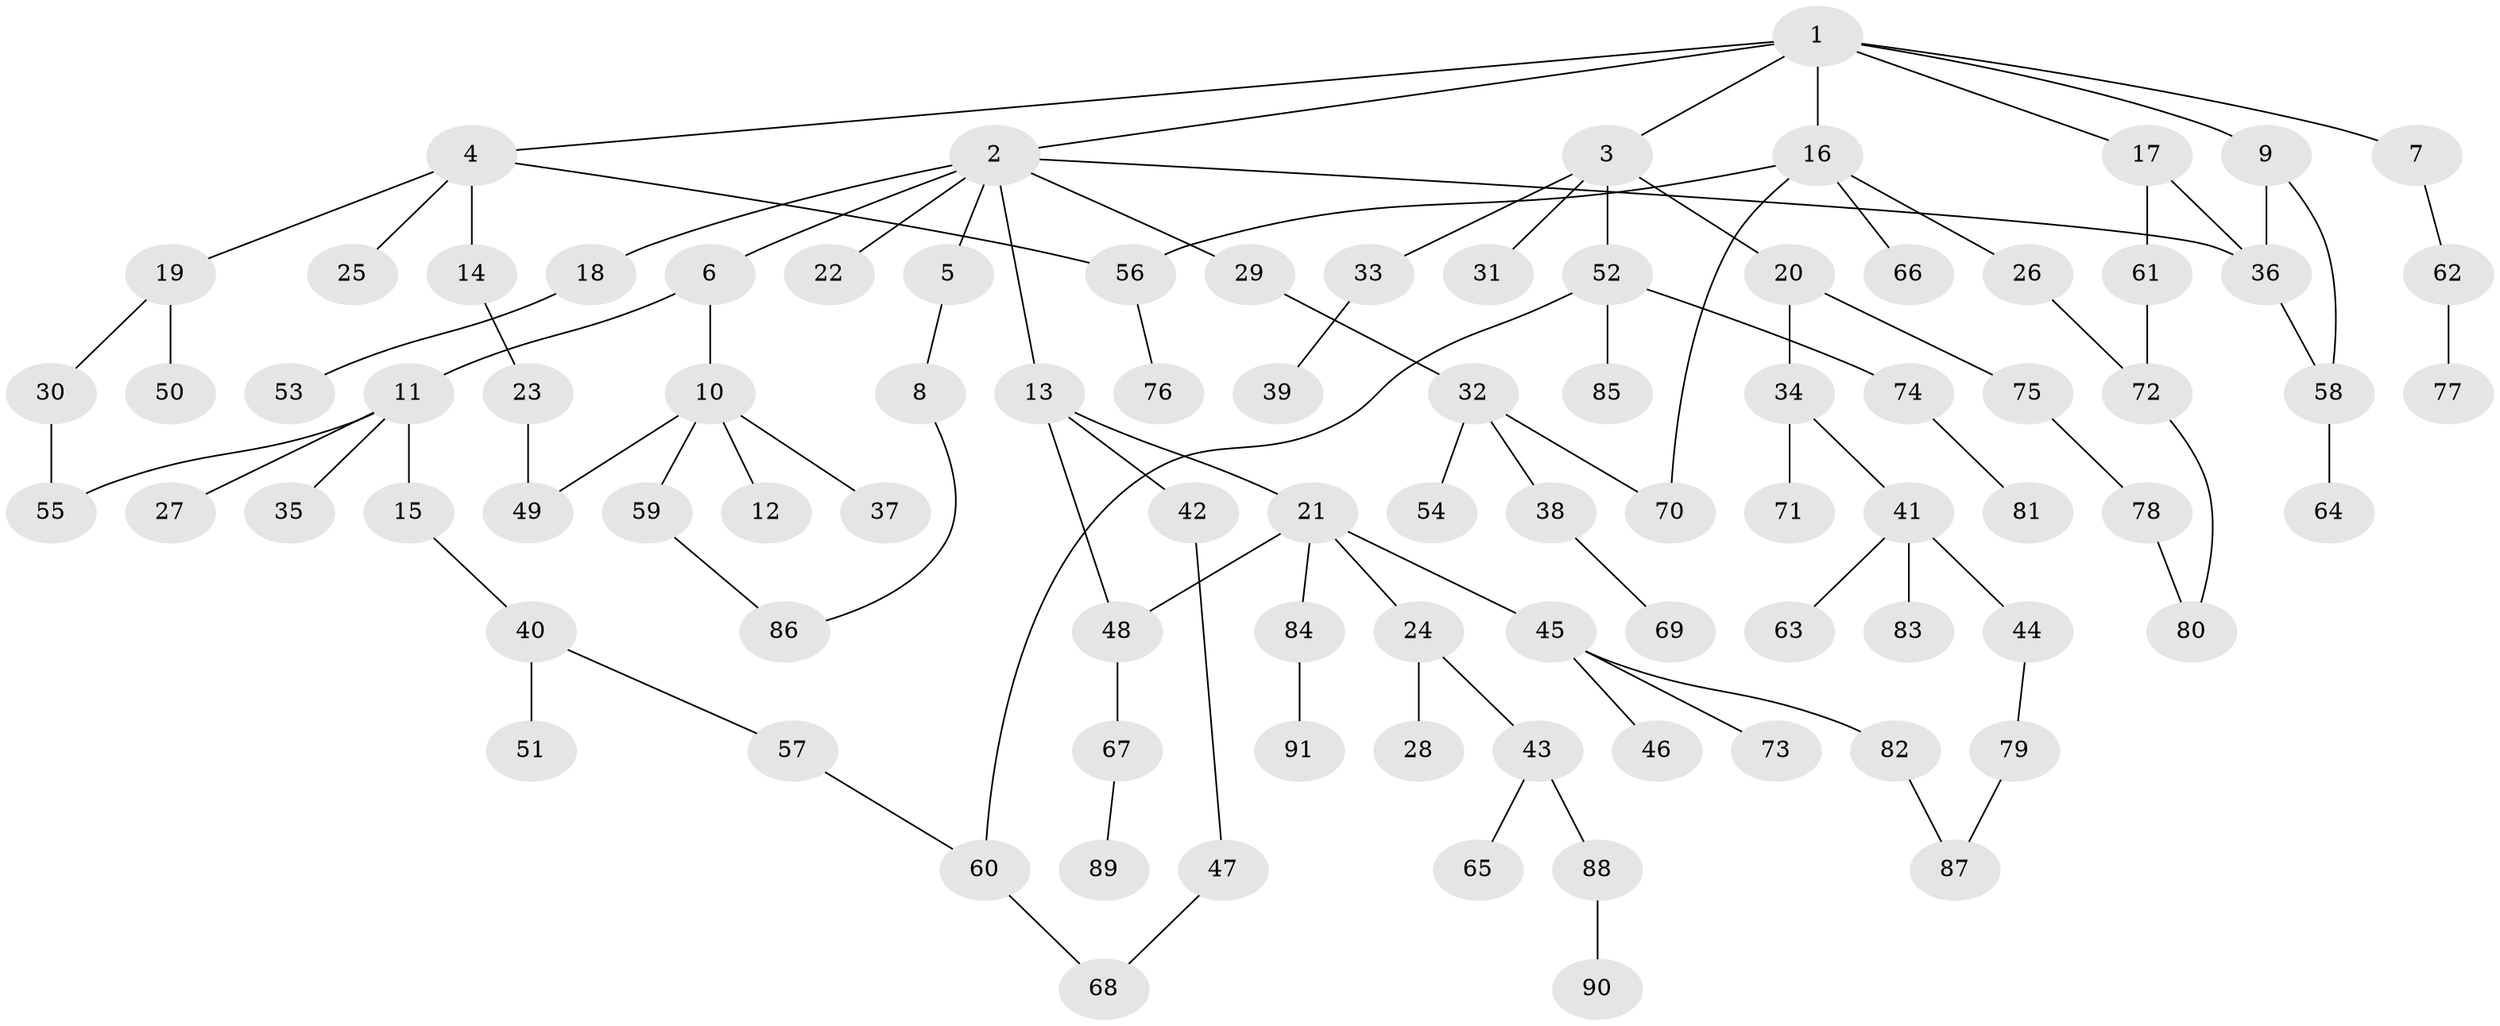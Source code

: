 // Generated by graph-tools (version 1.1) at 2025/42/03/09/25 04:42:11]
// undirected, 91 vertices, 104 edges
graph export_dot {
graph [start="1"]
  node [color=gray90,style=filled];
  1;
  2;
  3;
  4;
  5;
  6;
  7;
  8;
  9;
  10;
  11;
  12;
  13;
  14;
  15;
  16;
  17;
  18;
  19;
  20;
  21;
  22;
  23;
  24;
  25;
  26;
  27;
  28;
  29;
  30;
  31;
  32;
  33;
  34;
  35;
  36;
  37;
  38;
  39;
  40;
  41;
  42;
  43;
  44;
  45;
  46;
  47;
  48;
  49;
  50;
  51;
  52;
  53;
  54;
  55;
  56;
  57;
  58;
  59;
  60;
  61;
  62;
  63;
  64;
  65;
  66;
  67;
  68;
  69;
  70;
  71;
  72;
  73;
  74;
  75;
  76;
  77;
  78;
  79;
  80;
  81;
  82;
  83;
  84;
  85;
  86;
  87;
  88;
  89;
  90;
  91;
  1 -- 2;
  1 -- 3;
  1 -- 4;
  1 -- 7;
  1 -- 9;
  1 -- 16;
  1 -- 17;
  2 -- 5;
  2 -- 6;
  2 -- 13;
  2 -- 18;
  2 -- 22;
  2 -- 29;
  2 -- 36;
  3 -- 20;
  3 -- 31;
  3 -- 33;
  3 -- 52;
  4 -- 14;
  4 -- 19;
  4 -- 25;
  4 -- 56;
  5 -- 8;
  6 -- 10;
  6 -- 11;
  7 -- 62;
  8 -- 86;
  9 -- 58;
  9 -- 36;
  10 -- 12;
  10 -- 37;
  10 -- 59;
  10 -- 49;
  11 -- 15;
  11 -- 27;
  11 -- 35;
  11 -- 55;
  13 -- 21;
  13 -- 42;
  13 -- 48;
  14 -- 23;
  15 -- 40;
  16 -- 26;
  16 -- 66;
  16 -- 70;
  16 -- 56;
  17 -- 61;
  17 -- 36;
  18 -- 53;
  19 -- 30;
  19 -- 50;
  20 -- 34;
  20 -- 75;
  21 -- 24;
  21 -- 45;
  21 -- 84;
  21 -- 48;
  23 -- 49;
  24 -- 28;
  24 -- 43;
  26 -- 72;
  29 -- 32;
  30 -- 55;
  32 -- 38;
  32 -- 54;
  32 -- 70;
  33 -- 39;
  34 -- 41;
  34 -- 71;
  36 -- 58;
  38 -- 69;
  40 -- 51;
  40 -- 57;
  41 -- 44;
  41 -- 63;
  41 -- 83;
  42 -- 47;
  43 -- 65;
  43 -- 88;
  44 -- 79;
  45 -- 46;
  45 -- 73;
  45 -- 82;
  47 -- 68;
  48 -- 67;
  52 -- 74;
  52 -- 85;
  52 -- 60;
  56 -- 76;
  57 -- 60;
  58 -- 64;
  59 -- 86;
  60 -- 68;
  61 -- 72;
  62 -- 77;
  67 -- 89;
  72 -- 80;
  74 -- 81;
  75 -- 78;
  78 -- 80;
  79 -- 87;
  82 -- 87;
  84 -- 91;
  88 -- 90;
}

